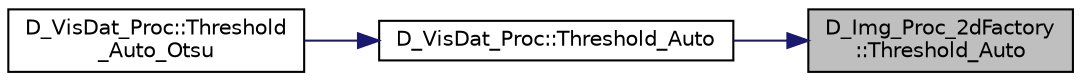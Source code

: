 digraph "D_Img_Proc_2dFactory::Threshold_Auto"
{
 // LATEX_PDF_SIZE
  edge [fontname="Helvetica",fontsize="10",labelfontname="Helvetica",labelfontsize="10"];
  node [fontname="Helvetica",fontsize="10",shape=record];
  rankdir="RL";
  Node1 [label="D_Img_Proc_2dFactory\l::Threshold_Auto",height=0.2,width=0.4,color="black", fillcolor="grey75", style="filled", fontcolor="black",tooltip=" "];
  Node1 -> Node2 [dir="back",color="midnightblue",fontsize="10",style="solid",fontname="Helvetica"];
  Node2 [label="D_VisDat_Proc::Threshold_Auto",height=0.2,width=0.4,color="black", fillcolor="white", style="filled",URL="$class_d___vis_dat___proc.html#ad3f8510bf1511f16e76bf39d75d8a0b7",tooltip=" "];
  Node2 -> Node3 [dir="back",color="midnightblue",fontsize="10",style="solid",fontname="Helvetica"];
  Node3 [label="D_VisDat_Proc::Threshold\l_Auto_Otsu",height=0.2,width=0.4,color="black", fillcolor="white", style="filled",URL="$class_d___vis_dat___proc.html#a375306a5691e77c85c033fad740f80da",tooltip=" "];
}
